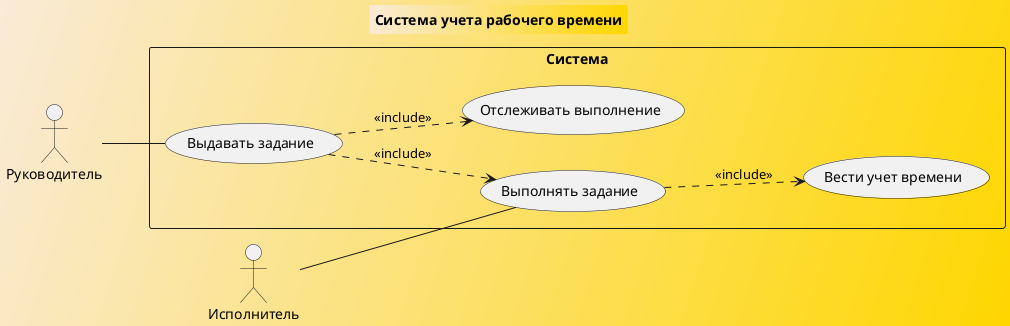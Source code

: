 @startuml "Практическая работа 1"
left to right direction
title Система учета рабочего времени
skinparam backgroundcolor AntiqueWhite/Gold
actor Руководитель
actor Исполнитель

rectangle Система {
Руководитель -- (Выдавать задание)
(Выдавать задание) ..>(Выполнять задание):<<include>>
(Выдавать задание) ..> (Отслеживать выполнение):<<include>>
Исполнитель -- (Выполнять задание)
(Выполнять задание) ..> (Вести учет времени):<<include>>
}


@enduml


@startuml
class Руководитель{
+Паспортные данные
+ФИО
+Должность
Выдача задания()
Проверка Статуса()
}

class Задание{
+Номер задания
+Кто выдал задание
+Исполнитель задания
+Время исполнения задания

}

class Исполнитель{
+Паспортные данные
+ФИО
+Должность
Выполнение задания()
Изменение статуса()
Проверка времени()
}
class СтатусЗадания{
+Номер задания
+Статус задания
}
class ВремяЗадания{
+Номер задания
+Время
}

Руководитель --> Задание:Выдает
Исполнитель --> Задание:Выполняет
Исполнитель --> СтатусЗадания:Изменяет статус
Исполнитель -- ВремяЗадания:Проверять
Руководитель -- СтатусЗадания:Проверяет статус
Задание..>СтатусЗадания
Задание..>ВремяЗадания
@enduml
